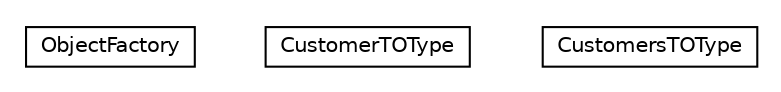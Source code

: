 #!/usr/local/bin/dot
#
# Class diagram 
# Generated by UMLGraph version R5_6-24-gf6e263 (http://www.umlgraph.org/)
#

digraph G {
	edge [fontname="Helvetica",fontsize=10,labelfontname="Helvetica",labelfontsize=10];
	node [fontname="Helvetica",fontsize=10,shape=plaintext];
	nodesep=0.25;
	ranksep=0.5;
	// name.marmac.tutorials.cxfatwork.model.to.customers.ObjectFactory
	c0 [label=<<table title="name.marmac.tutorials.cxfatwork.model.to.customers.ObjectFactory" border="0" cellborder="1" cellspacing="0" cellpadding="2" port="p" href="./ObjectFactory.html">
		<tr><td><table border="0" cellspacing="0" cellpadding="1">
<tr><td align="center" balign="center"> ObjectFactory </td></tr>
		</table></td></tr>
		</table>>, URL="./ObjectFactory.html", fontname="Helvetica", fontcolor="black", fontsize=10.0];
	// name.marmac.tutorials.cxfatwork.model.to.customers.CustomerTOType
	c1 [label=<<table title="name.marmac.tutorials.cxfatwork.model.to.customers.CustomerTOType" border="0" cellborder="1" cellspacing="0" cellpadding="2" port="p" href="./CustomerTOType.html">
		<tr><td><table border="0" cellspacing="0" cellpadding="1">
<tr><td align="center" balign="center"> CustomerTOType </td></tr>
		</table></td></tr>
		</table>>, URL="./CustomerTOType.html", fontname="Helvetica", fontcolor="black", fontsize=10.0];
	// name.marmac.tutorials.cxfatwork.model.to.customers.CustomersTOType
	c2 [label=<<table title="name.marmac.tutorials.cxfatwork.model.to.customers.CustomersTOType" border="0" cellborder="1" cellspacing="0" cellpadding="2" port="p" href="./CustomersTOType.html">
		<tr><td><table border="0" cellspacing="0" cellpadding="1">
<tr><td align="center" balign="center"> CustomersTOType </td></tr>
		</table></td></tr>
		</table>>, URL="./CustomersTOType.html", fontname="Helvetica", fontcolor="black", fontsize=10.0];
}

